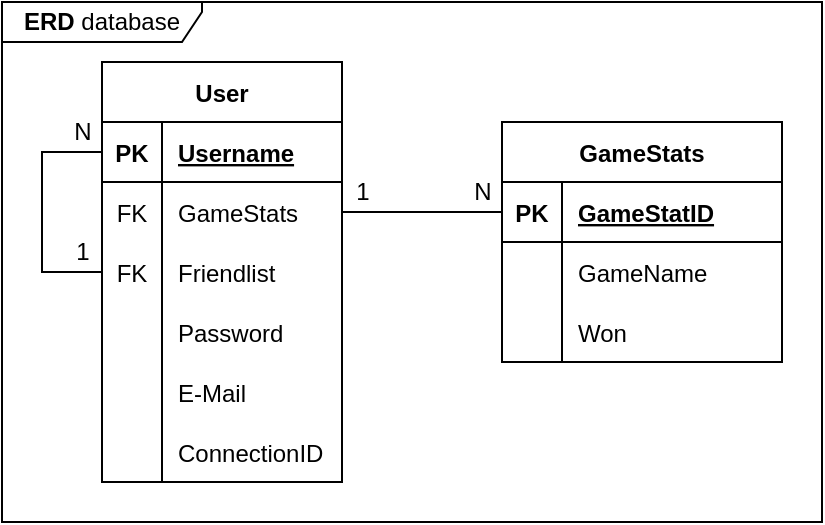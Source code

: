 <mxfile version="14.4.3" type="device"><diagram id="mZXNI5v2DrUhi1zcUUuG" name="Page-1"><mxGraphModel dx="749" dy="583" grid="1" gridSize="10" guides="1" tooltips="1" connect="1" arrows="1" fold="1" page="1" pageScale="1" pageWidth="827" pageHeight="1169" math="0" shadow="0"><root><mxCell id="0"/><mxCell id="1" parent="0"/><mxCell id="86Mcm3b_SuuuwOWi1z_0-1" value="User" style="shape=table;startSize=30;container=1;collapsible=1;childLayout=tableLayout;fixedRows=1;rowLines=0;fontStyle=1;align=center;resizeLast=1;" parent="1" vertex="1"><mxGeometry x="150" y="70" width="120" height="210" as="geometry"><mxRectangle x="160" y="80" width="60" height="30" as="alternateBounds"/></mxGeometry></mxCell><mxCell id="86Mcm3b_SuuuwOWi1z_0-2" value="" style="shape=partialRectangle;collapsible=0;dropTarget=0;pointerEvents=0;fillColor=none;top=0;left=0;bottom=1;right=0;points=[[0,0.5],[1,0.5]];portConstraint=eastwest;" parent="86Mcm3b_SuuuwOWi1z_0-1" vertex="1"><mxGeometry y="30" width="120" height="30" as="geometry"/></mxCell><mxCell id="86Mcm3b_SuuuwOWi1z_0-3" value="PK" style="shape=partialRectangle;connectable=0;fillColor=none;top=0;left=0;bottom=0;right=0;fontStyle=1;overflow=hidden;" parent="86Mcm3b_SuuuwOWi1z_0-2" vertex="1"><mxGeometry width="30" height="30" as="geometry"/></mxCell><mxCell id="86Mcm3b_SuuuwOWi1z_0-4" value="Username" style="shape=partialRectangle;connectable=0;fillColor=none;top=0;left=0;bottom=0;right=0;align=left;spacingLeft=6;fontStyle=5;overflow=hidden;" parent="86Mcm3b_SuuuwOWi1z_0-2" vertex="1"><mxGeometry x="30" width="90" height="30" as="geometry"/></mxCell><mxCell id="86Mcm3b_SuuuwOWi1z_0-64" style="edgeStyle=orthogonalEdgeStyle;rounded=0;orthogonalLoop=1;jettySize=auto;html=1;exitX=0;exitY=0.5;exitDx=0;exitDy=0;entryX=0;entryY=0.5;entryDx=0;entryDy=0;endArrow=none;endFill=0;" parent="86Mcm3b_SuuuwOWi1z_0-1" source="86Mcm3b_SuuuwOWi1z_0-80" target="86Mcm3b_SuuuwOWi1z_0-2" edge="1"><mxGeometry relative="1" as="geometry"><Array as="points"><mxPoint x="-30" y="105"/><mxPoint x="-30" y="45"/></Array></mxGeometry></mxCell><mxCell id="86Mcm3b_SuuuwOWi1z_0-8" value="" style="shape=partialRectangle;collapsible=0;dropTarget=0;pointerEvents=0;fillColor=none;top=0;left=0;bottom=0;right=0;points=[[0,0.5],[1,0.5]];portConstraint=eastwest;" parent="86Mcm3b_SuuuwOWi1z_0-1" vertex="1"><mxGeometry y="60" width="120" height="30" as="geometry"/></mxCell><mxCell id="86Mcm3b_SuuuwOWi1z_0-9" value="FK" style="shape=partialRectangle;connectable=0;fillColor=none;top=0;left=0;bottom=0;right=0;editable=1;overflow=hidden;" parent="86Mcm3b_SuuuwOWi1z_0-8" vertex="1"><mxGeometry width="30" height="30" as="geometry"/></mxCell><mxCell id="86Mcm3b_SuuuwOWi1z_0-10" value="GameStats" style="shape=partialRectangle;connectable=0;fillColor=none;top=0;left=0;bottom=0;right=0;align=left;spacingLeft=6;overflow=hidden;" parent="86Mcm3b_SuuuwOWi1z_0-8" vertex="1"><mxGeometry x="30" width="90" height="30" as="geometry"/></mxCell><mxCell id="86Mcm3b_SuuuwOWi1z_0-80" style="shape=partialRectangle;collapsible=0;dropTarget=0;pointerEvents=0;fillColor=none;top=0;left=0;bottom=0;right=0;points=[[0,0.5],[1,0.5]];portConstraint=eastwest;" parent="86Mcm3b_SuuuwOWi1z_0-1" vertex="1"><mxGeometry y="90" width="120" height="30" as="geometry"/></mxCell><mxCell id="86Mcm3b_SuuuwOWi1z_0-81" value="FK" style="shape=partialRectangle;connectable=0;fillColor=none;top=0;left=0;bottom=0;right=0;editable=1;overflow=hidden;" parent="86Mcm3b_SuuuwOWi1z_0-80" vertex="1"><mxGeometry width="30" height="30" as="geometry"/></mxCell><mxCell id="86Mcm3b_SuuuwOWi1z_0-82" value="Friendlist" style="shape=partialRectangle;connectable=0;fillColor=none;top=0;left=0;bottom=0;right=0;align=left;spacingLeft=6;overflow=hidden;" parent="86Mcm3b_SuuuwOWi1z_0-80" vertex="1"><mxGeometry x="30" width="90" height="30" as="geometry"/></mxCell><mxCell id="86Mcm3b_SuuuwOWi1z_0-11" value="" style="shape=partialRectangle;collapsible=0;dropTarget=0;pointerEvents=0;fillColor=none;top=0;left=0;bottom=0;right=0;points=[[0,0.5],[1,0.5]];portConstraint=eastwest;" parent="86Mcm3b_SuuuwOWi1z_0-1" vertex="1"><mxGeometry y="120" width="120" height="30" as="geometry"/></mxCell><mxCell id="86Mcm3b_SuuuwOWi1z_0-12" value="" style="shape=partialRectangle;connectable=0;fillColor=none;top=0;left=0;bottom=0;right=0;editable=1;overflow=hidden;" parent="86Mcm3b_SuuuwOWi1z_0-11" vertex="1"><mxGeometry width="30" height="30" as="geometry"/></mxCell><mxCell id="86Mcm3b_SuuuwOWi1z_0-13" value="Password" style="shape=partialRectangle;connectable=0;fillColor=none;top=0;left=0;bottom=0;right=0;align=left;spacingLeft=6;overflow=hidden;" parent="86Mcm3b_SuuuwOWi1z_0-11" vertex="1"><mxGeometry x="30" width="90" height="30" as="geometry"/></mxCell><mxCell id="86Mcm3b_SuuuwOWi1z_0-39" style="shape=partialRectangle;collapsible=0;dropTarget=0;pointerEvents=0;fillColor=none;top=0;left=0;bottom=0;right=0;points=[[0,0.5],[1,0.5]];portConstraint=eastwest;" parent="86Mcm3b_SuuuwOWi1z_0-1" vertex="1"><mxGeometry y="150" width="120" height="30" as="geometry"/></mxCell><mxCell id="86Mcm3b_SuuuwOWi1z_0-40" style="shape=partialRectangle;connectable=0;fillColor=none;top=0;left=0;bottom=0;right=0;editable=1;overflow=hidden;" parent="86Mcm3b_SuuuwOWi1z_0-39" vertex="1"><mxGeometry width="30" height="30" as="geometry"/></mxCell><mxCell id="86Mcm3b_SuuuwOWi1z_0-41" value="E-Mail" style="shape=partialRectangle;connectable=0;fillColor=none;top=0;left=0;bottom=0;right=0;align=left;spacingLeft=6;overflow=hidden;" parent="86Mcm3b_SuuuwOWi1z_0-39" vertex="1"><mxGeometry x="30" width="90" height="30" as="geometry"/></mxCell><mxCell id="86Mcm3b_SuuuwOWi1z_0-36" style="shape=partialRectangle;collapsible=0;dropTarget=0;pointerEvents=0;fillColor=none;top=0;left=0;bottom=0;right=0;points=[[0,0.5],[1,0.5]];portConstraint=eastwest;" parent="86Mcm3b_SuuuwOWi1z_0-1" vertex="1"><mxGeometry y="180" width="120" height="30" as="geometry"/></mxCell><mxCell id="86Mcm3b_SuuuwOWi1z_0-37" style="shape=partialRectangle;connectable=0;fillColor=none;top=0;left=0;bottom=0;right=0;editable=1;overflow=hidden;" parent="86Mcm3b_SuuuwOWi1z_0-36" vertex="1"><mxGeometry width="30" height="30" as="geometry"/></mxCell><mxCell id="86Mcm3b_SuuuwOWi1z_0-38" value="ConnectionID" style="shape=partialRectangle;connectable=0;fillColor=none;top=0;left=0;bottom=0;right=0;align=left;spacingLeft=6;overflow=hidden;" parent="86Mcm3b_SuuuwOWi1z_0-36" vertex="1"><mxGeometry x="30" width="90" height="30" as="geometry"/></mxCell><mxCell id="86Mcm3b_SuuuwOWi1z_0-62" value="N" style="text;html=1;align=center;verticalAlign=middle;resizable=0;points=[];autosize=1;" parent="1" vertex="1"><mxGeometry x="130" y="95" width="20" height="20" as="geometry"/></mxCell><mxCell id="86Mcm3b_SuuuwOWi1z_0-63" value="&lt;b&gt;ERD&lt;/b&gt; database" style="shape=umlFrame;whiteSpace=wrap;html=1;width=100;height=20;" parent="1" vertex="1"><mxGeometry x="100" y="40" width="410" height="260" as="geometry"/></mxCell><mxCell id="86Mcm3b_SuuuwOWi1z_0-83" value="GameStats" style="shape=table;startSize=30;container=1;collapsible=1;childLayout=tableLayout;fixedRows=1;rowLines=0;fontStyle=1;align=center;resizeLast=1;" parent="1" vertex="1"><mxGeometry x="350" y="100" width="140" height="120" as="geometry"/></mxCell><mxCell id="86Mcm3b_SuuuwOWi1z_0-84" value="" style="shape=partialRectangle;collapsible=0;dropTarget=0;pointerEvents=0;fillColor=none;top=0;left=0;bottom=1;right=0;points=[[0,0.5],[1,0.5]];portConstraint=eastwest;" parent="86Mcm3b_SuuuwOWi1z_0-83" vertex="1"><mxGeometry y="30" width="140" height="30" as="geometry"/></mxCell><mxCell id="86Mcm3b_SuuuwOWi1z_0-85" value="PK" style="shape=partialRectangle;connectable=0;fillColor=none;top=0;left=0;bottom=0;right=0;fontStyle=1;overflow=hidden;" parent="86Mcm3b_SuuuwOWi1z_0-84" vertex="1"><mxGeometry width="30" height="30" as="geometry"/></mxCell><mxCell id="86Mcm3b_SuuuwOWi1z_0-86" value="GameStatID" style="shape=partialRectangle;connectable=0;fillColor=none;top=0;left=0;bottom=0;right=0;align=left;spacingLeft=6;fontStyle=5;overflow=hidden;" parent="86Mcm3b_SuuuwOWi1z_0-84" vertex="1"><mxGeometry x="30" width="110" height="30" as="geometry"/></mxCell><mxCell id="86Mcm3b_SuuuwOWi1z_0-87" value="" style="shape=partialRectangle;collapsible=0;dropTarget=0;pointerEvents=0;fillColor=none;top=0;left=0;bottom=0;right=0;points=[[0,0.5],[1,0.5]];portConstraint=eastwest;" parent="86Mcm3b_SuuuwOWi1z_0-83" vertex="1"><mxGeometry y="60" width="140" height="30" as="geometry"/></mxCell><mxCell id="86Mcm3b_SuuuwOWi1z_0-88" value="" style="shape=partialRectangle;connectable=0;fillColor=none;top=0;left=0;bottom=0;right=0;editable=1;overflow=hidden;" parent="86Mcm3b_SuuuwOWi1z_0-87" vertex="1"><mxGeometry width="30" height="30" as="geometry"/></mxCell><mxCell id="86Mcm3b_SuuuwOWi1z_0-89" value="GameName" style="shape=partialRectangle;connectable=0;fillColor=none;top=0;left=0;bottom=0;right=0;align=left;spacingLeft=6;overflow=hidden;" parent="86Mcm3b_SuuuwOWi1z_0-87" vertex="1"><mxGeometry x="30" width="110" height="30" as="geometry"/></mxCell><mxCell id="86Mcm3b_SuuuwOWi1z_0-90" value="" style="shape=partialRectangle;collapsible=0;dropTarget=0;pointerEvents=0;fillColor=none;top=0;left=0;bottom=0;right=0;points=[[0,0.5],[1,0.5]];portConstraint=eastwest;" parent="86Mcm3b_SuuuwOWi1z_0-83" vertex="1"><mxGeometry y="90" width="140" height="30" as="geometry"/></mxCell><mxCell id="86Mcm3b_SuuuwOWi1z_0-91" value="" style="shape=partialRectangle;connectable=0;fillColor=none;top=0;left=0;bottom=0;right=0;editable=1;overflow=hidden;" parent="86Mcm3b_SuuuwOWi1z_0-90" vertex="1"><mxGeometry width="30" height="30" as="geometry"/></mxCell><mxCell id="86Mcm3b_SuuuwOWi1z_0-92" value="Won" style="shape=partialRectangle;connectable=0;fillColor=none;top=0;left=0;bottom=0;right=0;align=left;spacingLeft=6;overflow=hidden;" parent="86Mcm3b_SuuuwOWi1z_0-90" vertex="1"><mxGeometry x="30" width="110" height="30" as="geometry"/></mxCell><mxCell id="86Mcm3b_SuuuwOWi1z_0-96" style="edgeStyle=orthogonalEdgeStyle;rounded=0;orthogonalLoop=1;jettySize=auto;html=1;exitX=1;exitY=0.5;exitDx=0;exitDy=0;entryX=0;entryY=0.5;entryDx=0;entryDy=0;endArrow=none;endFill=0;" parent="1" source="86Mcm3b_SuuuwOWi1z_0-8" target="86Mcm3b_SuuuwOWi1z_0-84" edge="1"><mxGeometry relative="1" as="geometry"/></mxCell><mxCell id="86Mcm3b_SuuuwOWi1z_0-97" value="1" style="text;html=1;align=center;verticalAlign=middle;resizable=0;points=[];autosize=1;" parent="1" vertex="1"><mxGeometry x="270" y="125" width="20" height="20" as="geometry"/></mxCell><mxCell id="86Mcm3b_SuuuwOWi1z_0-98" value="N" style="text;html=1;align=center;verticalAlign=middle;resizable=0;points=[];autosize=1;" parent="1" vertex="1"><mxGeometry x="330" y="125" width="20" height="20" as="geometry"/></mxCell><mxCell id="86Mcm3b_SuuuwOWi1z_0-102" value="1" style="text;html=1;align=center;verticalAlign=middle;resizable=0;points=[];autosize=1;" parent="1" vertex="1"><mxGeometry x="130" y="155" width="20" height="20" as="geometry"/></mxCell></root></mxGraphModel></diagram></mxfile>